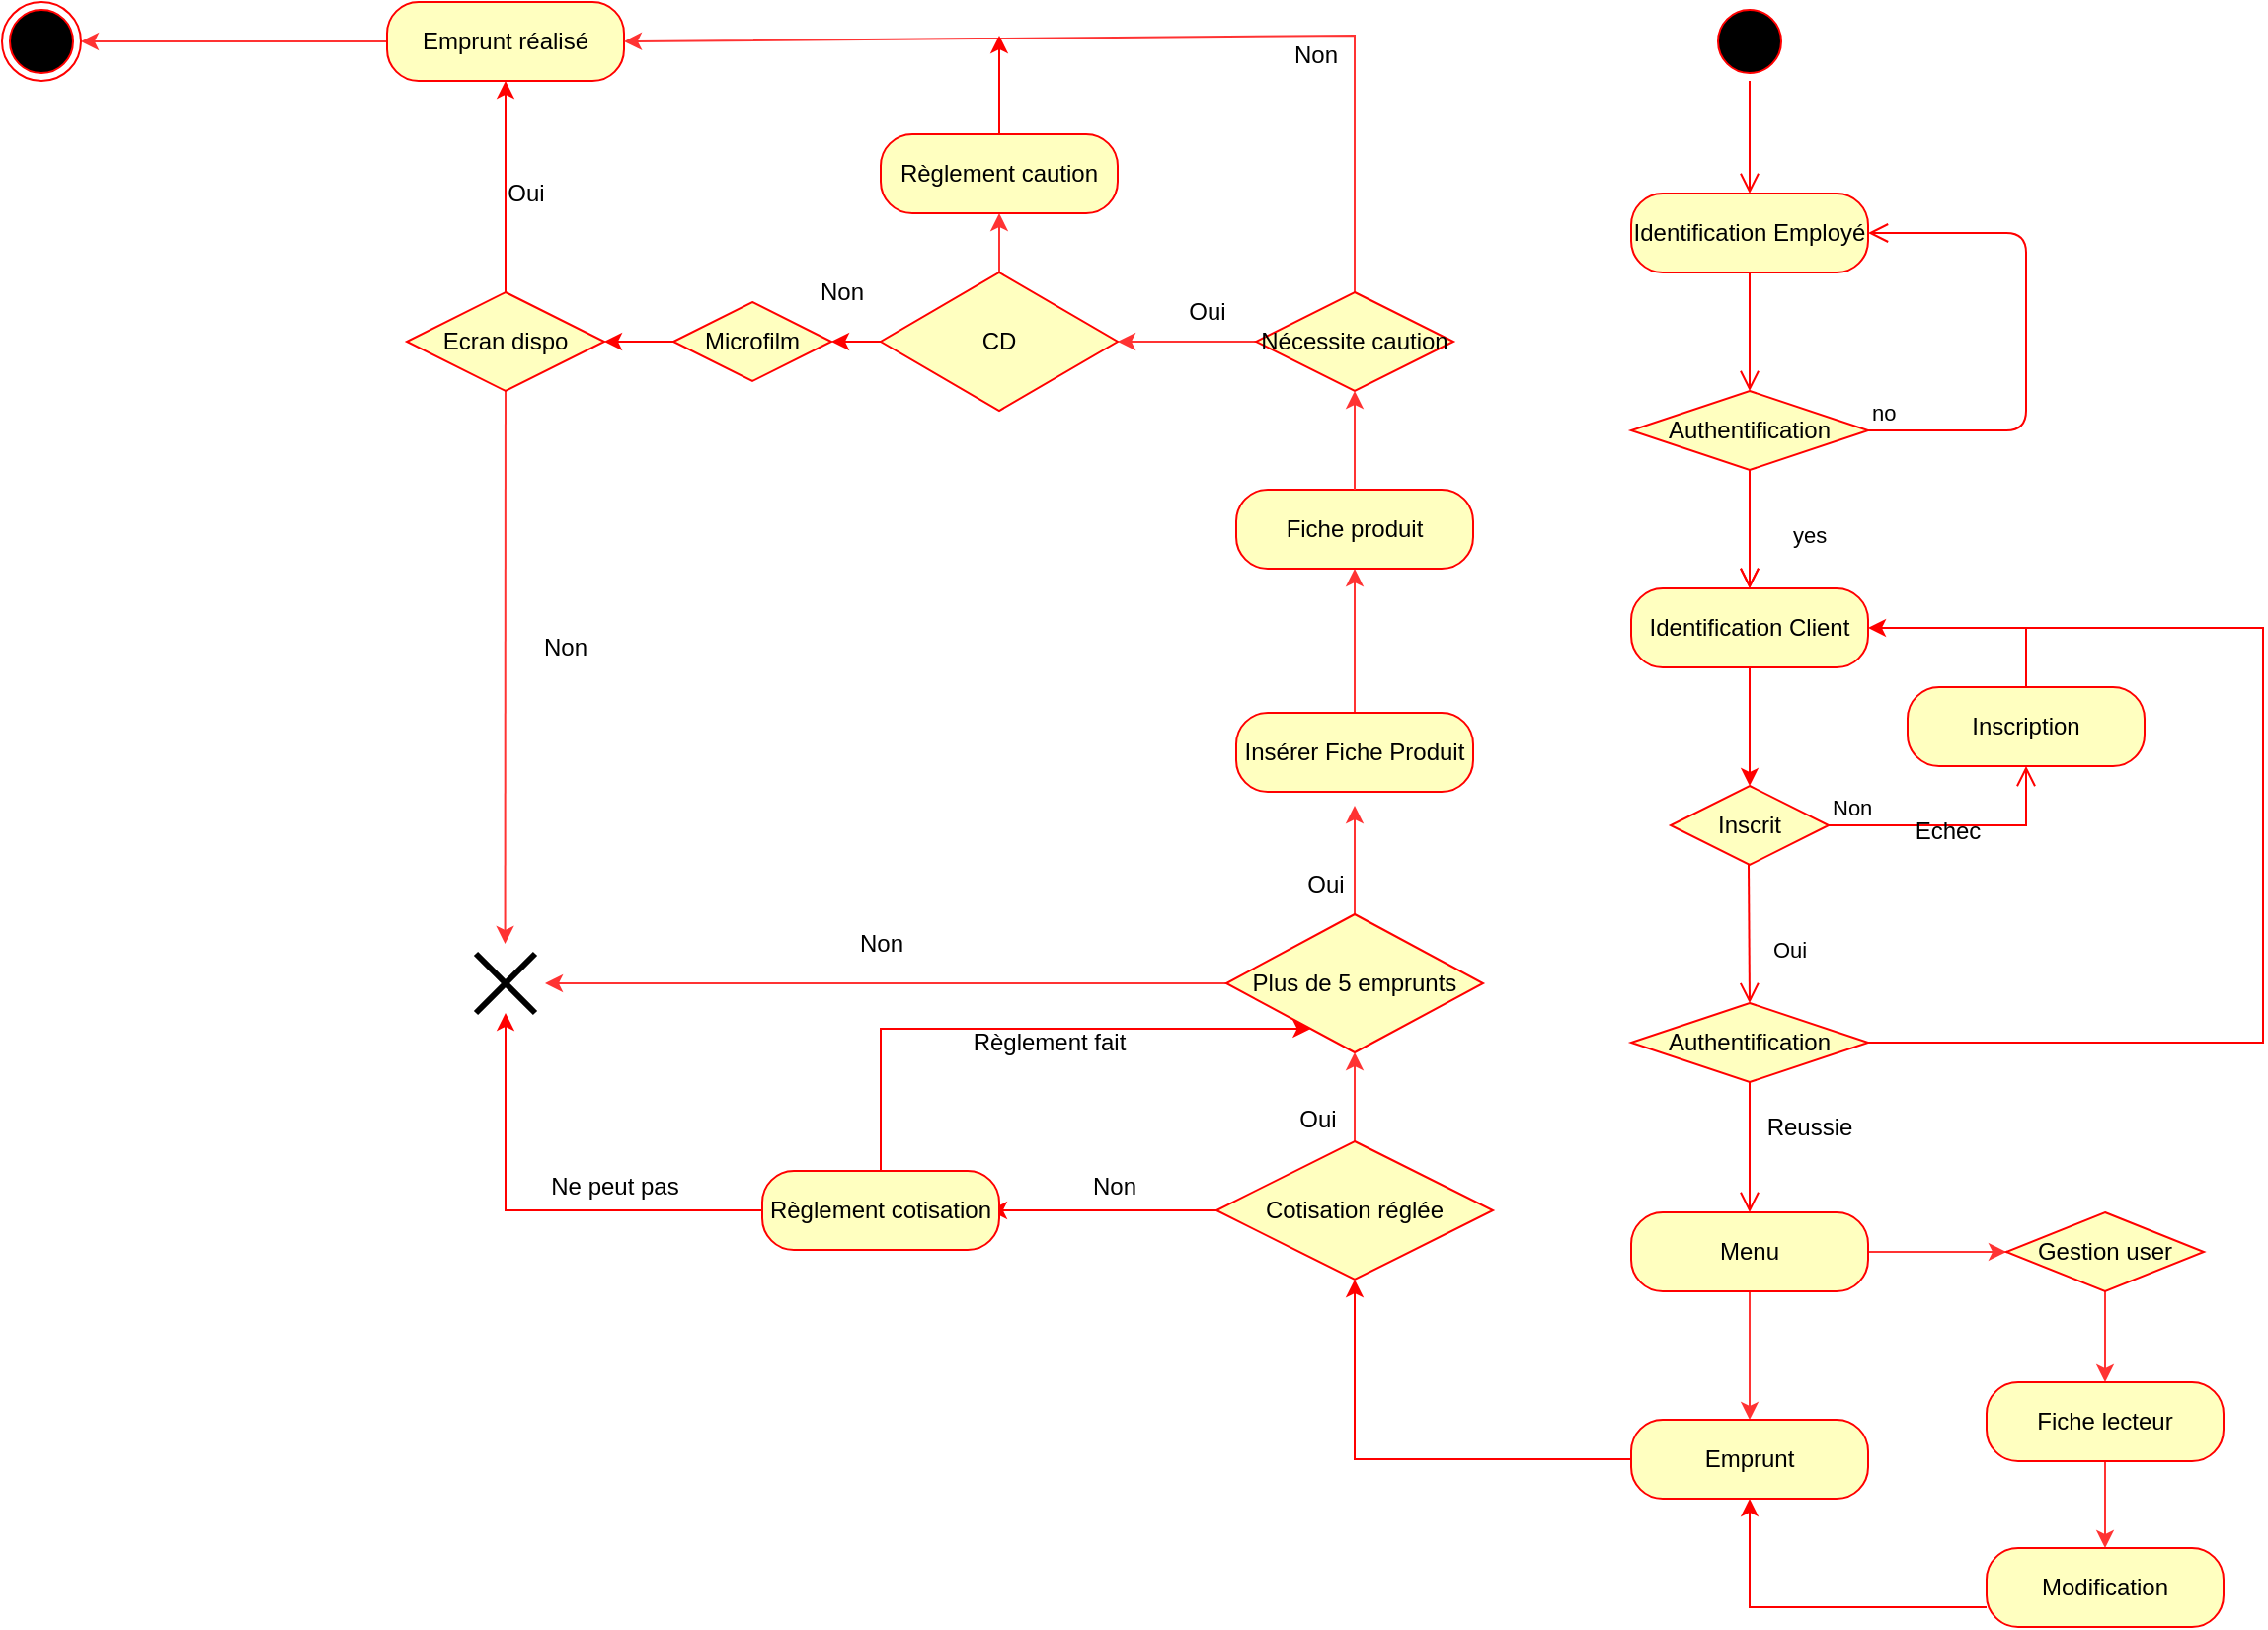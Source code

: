 <mxfile version="13.2.1" type="device"><diagram name="Page-1" id="e7e014a7-5840-1c2e-5031-d8a46d1fe8dd"><mxGraphModel dx="2591" dy="763" grid="1" gridSize="10" guides="1" tooltips="1" connect="1" arrows="1" fold="1" page="1" pageScale="1" pageWidth="1169" pageHeight="826" background="#ffffff" math="0" shadow="0"><root><mxCell id="0"/><mxCell id="1" parent="0"/><mxCell id="MbWbjU4ciPxm7JAvtXaW-42" value="" style="ellipse;html=1;shape=startState;fillColor=#000000;strokeColor=#ff0000;" parent="1" vertex="1"><mxGeometry x="-304" width="40" height="40" as="geometry"/></mxCell><mxCell id="MbWbjU4ciPxm7JAvtXaW-43" value="" style="edgeStyle=orthogonalEdgeStyle;html=1;verticalAlign=bottom;endArrow=open;endSize=8;strokeColor=#ff0000;" parent="1" edge="1"><mxGeometry relative="1" as="geometry"><mxPoint x="-284" y="97" as="targetPoint"/><mxPoint x="-284" y="40" as="sourcePoint"/></mxGeometry></mxCell><mxCell id="MbWbjU4ciPxm7JAvtXaW-44" value="Identification Employé" style="rounded=1;whiteSpace=wrap;html=1;arcSize=40;fontColor=#000000;fillColor=#ffffc0;strokeColor=#ff0000;" parent="1" vertex="1"><mxGeometry x="-344" y="97" width="120" height="40" as="geometry"/></mxCell><mxCell id="MbWbjU4ciPxm7JAvtXaW-45" value="" style="edgeStyle=orthogonalEdgeStyle;html=1;verticalAlign=bottom;endArrow=open;endSize=8;strokeColor=#ff0000;" parent="1" source="MbWbjU4ciPxm7JAvtXaW-44" edge="1"><mxGeometry relative="1" as="geometry"><mxPoint x="-284" y="197" as="targetPoint"/></mxGeometry></mxCell><mxCell id="MbWbjU4ciPxm7JAvtXaW-46" value="Authentification" style="rhombus;whiteSpace=wrap;html=1;fillColor=#ffffc0;strokeColor=#ff0000;" parent="1" vertex="1"><mxGeometry x="-344" y="197" width="120" height="40" as="geometry"/></mxCell><mxCell id="MbWbjU4ciPxm7JAvtXaW-47" value="no" style="edgeStyle=orthogonalEdgeStyle;html=1;align=left;verticalAlign=bottom;endArrow=open;endSize=8;strokeColor=#ff0000;entryX=1;entryY=0.5;entryDx=0;entryDy=0;" parent="1" source="MbWbjU4ciPxm7JAvtXaW-46" target="MbWbjU4ciPxm7JAvtXaW-44" edge="1"><mxGeometry x="-1" relative="1" as="geometry"><mxPoint x="-214" y="117" as="targetPoint"/><Array as="points"><mxPoint x="-144" y="217"/><mxPoint x="-144" y="117"/></Array></mxGeometry></mxCell><mxCell id="MbWbjU4ciPxm7JAvtXaW-48" value="yes" style="edgeStyle=orthogonalEdgeStyle;html=1;align=left;verticalAlign=top;endArrow=open;endSize=8;strokeColor=#ff0000;" parent="1" source="MbWbjU4ciPxm7JAvtXaW-46" edge="1"><mxGeometry x="-0.333" y="20" relative="1" as="geometry"><mxPoint x="-284" y="297" as="targetPoint"/><mxPoint as="offset"/></mxGeometry></mxCell><mxCell id="5E5NAzguc-VrBJbNl_kh-9" style="edgeStyle=orthogonalEdgeStyle;rounded=0;orthogonalLoop=1;jettySize=auto;html=1;entryX=0.5;entryY=0;entryDx=0;entryDy=0;endArrow=classic;endFill=1;strokeColor=#FF0000;" parent="1" source="MbWbjU4ciPxm7JAvtXaW-49" target="5E5NAzguc-VrBJbNl_kh-3" edge="1"><mxGeometry relative="1" as="geometry"/></mxCell><mxCell id="MbWbjU4ciPxm7JAvtXaW-49" value="Identification Client" style="rounded=1;whiteSpace=wrap;html=1;arcSize=40;fontColor=#000000;fillColor=#ffffc0;strokeColor=#ff0000;" parent="1" vertex="1"><mxGeometry x="-344" y="297" width="120" height="40" as="geometry"/></mxCell><mxCell id="MbWbjU4ciPxm7JAvtXaW-127" value="" style="edgeStyle=orthogonalEdgeStyle;rounded=0;orthogonalLoop=1;jettySize=auto;html=1;strokeColor=#FF3333;" parent="1" source="MbWbjU4ciPxm7JAvtXaW-94" target="MbWbjU4ciPxm7JAvtXaW-124" edge="1"><mxGeometry relative="1" as="geometry"/></mxCell><mxCell id="MbWbjU4ciPxm7JAvtXaW-387" value="" style="edgeStyle=none;rounded=0;orthogonalLoop=1;jettySize=auto;html=1;endArrow=classic;endFill=1;strokeColor=#FF3333;" parent="1" source="MbWbjU4ciPxm7JAvtXaW-94" target="MbWbjU4ciPxm7JAvtXaW-385" edge="1"><mxGeometry relative="1" as="geometry"/></mxCell><mxCell id="MbWbjU4ciPxm7JAvtXaW-94" value="&lt;div&gt;Menu&lt;/div&gt;" style="rounded=1;whiteSpace=wrap;html=1;arcSize=40;fontColor=#000000;fillColor=#ffffc0;strokeColor=#ff0000;" parent="1" vertex="1"><mxGeometry x="-344" y="613" width="120" height="40" as="geometry"/></mxCell><mxCell id="MbWbjU4ciPxm7JAvtXaW-117" value="" style="edgeStyle=orthogonalEdgeStyle;html=1;verticalAlign=bottom;endArrow=open;endSize=8;strokeColor=#ff0000;entryX=0.5;entryY=0;entryDx=0;entryDy=0;" parent="1" source="MbWbjU4ciPxm7JAvtXaW-92" target="MbWbjU4ciPxm7JAvtXaW-94" edge="1"><mxGeometry relative="1" as="geometry"><mxPoint x="-284.5" y="497" as="targetPoint"/><mxPoint x="-284.5" y="437" as="sourcePoint"/></mxGeometry></mxCell><mxCell id="MbWbjU4ciPxm7JAvtXaW-118" value="Oui" style="edgeStyle=orthogonalEdgeStyle;html=1;align=left;verticalAlign=top;endArrow=open;endSize=8;strokeColor=#ff0000;" parent="1" edge="1"><mxGeometry x="1" y="170" relative="1" as="geometry"><mxPoint x="-284" y="297" as="targetPoint"/><mxPoint x="-284" y="237" as="sourcePoint"/><mxPoint x="-160" y="170" as="offset"/></mxGeometry></mxCell><mxCell id="MbWbjU4ciPxm7JAvtXaW-152" value="" style="edgeStyle=orthogonalEdgeStyle;rounded=0;orthogonalLoop=1;jettySize=auto;html=1;strokeColor=#FF3333;" parent="1" edge="1"><mxGeometry relative="1" as="geometry"><mxPoint x="-484" y="477" as="sourcePoint"/><mxPoint x="-484" y="407" as="targetPoint"/></mxGeometry></mxCell><mxCell id="MbWbjU4ciPxm7JAvtXaW-137" value="" style="edgeStyle=orthogonalEdgeStyle;rounded=0;orthogonalLoop=1;jettySize=auto;html=1;strokeColor=#FF3333;" parent="1" source="MbWbjU4ciPxm7JAvtXaW-124" target="MbWbjU4ciPxm7JAvtXaW-135" edge="1"><mxGeometry relative="1" as="geometry"/></mxCell><mxCell id="MbWbjU4ciPxm7JAvtXaW-124" value="Gestion user" style="rhombus;whiteSpace=wrap;html=1;fillColor=#ffffc0;strokeColor=#ff0000;" parent="1" vertex="1"><mxGeometry x="-154" y="613" width="100" height="40" as="geometry"/></mxCell><mxCell id="MbWbjU4ciPxm7JAvtXaW-142" value="" style="edgeStyle=orthogonalEdgeStyle;rounded=0;orthogonalLoop=1;jettySize=auto;html=1;strokeColor=#FF3333;" parent="1" source="MbWbjU4ciPxm7JAvtXaW-135" target="MbWbjU4ciPxm7JAvtXaW-141" edge="1"><mxGeometry relative="1" as="geometry"/></mxCell><mxCell id="MbWbjU4ciPxm7JAvtXaW-135" value="Fiche lecteur" style="rounded=1;whiteSpace=wrap;html=1;arcSize=40;fontColor=#000000;fillColor=#ffffc0;strokeColor=#ff0000;" parent="1" vertex="1"><mxGeometry x="-164" y="699" width="120" height="40" as="geometry"/></mxCell><mxCell id="5E5NAzguc-VrBJbNl_kh-13" style="edgeStyle=orthogonalEdgeStyle;rounded=0;orthogonalLoop=1;jettySize=auto;html=1;exitX=0;exitY=0.75;exitDx=0;exitDy=0;entryX=0.5;entryY=1;entryDx=0;entryDy=0;endArrow=classic;endFill=1;strokeColor=#FF0000;" parent="1" source="MbWbjU4ciPxm7JAvtXaW-141" target="MbWbjU4ciPxm7JAvtXaW-385" edge="1"><mxGeometry relative="1" as="geometry"/></mxCell><mxCell id="MbWbjU4ciPxm7JAvtXaW-141" value="Modification" style="rounded=1;whiteSpace=wrap;html=1;arcSize=40;fontColor=#000000;fillColor=#ffffc0;strokeColor=#ff0000;" parent="1" vertex="1"><mxGeometry x="-164" y="783" width="120" height="40" as="geometry"/></mxCell><mxCell id="MbWbjU4ciPxm7JAvtXaW-156" value="" style="edgeStyle=orthogonalEdgeStyle;rounded=0;orthogonalLoop=1;jettySize=auto;html=1;strokeColor=#FF3333;" parent="1" source="MbWbjU4ciPxm7JAvtXaW-153" edge="1"><mxGeometry relative="1" as="geometry"><mxPoint x="-484" y="287" as="targetPoint"/></mxGeometry></mxCell><mxCell id="MbWbjU4ciPxm7JAvtXaW-153" value="Insérer Fiche Produit" style="rounded=1;whiteSpace=wrap;html=1;arcSize=40;fontColor=#000000;fillColor=#ffffc0;strokeColor=#ff0000;" parent="1" vertex="1"><mxGeometry x="-544" y="360" width="120" height="40" as="geometry"/></mxCell><mxCell id="MbWbjU4ciPxm7JAvtXaW-166" value="Fiche produit" style="rounded=1;whiteSpace=wrap;html=1;arcSize=40;fontColor=#000000;fillColor=#ffffc0;strokeColor=#ff0000;" parent="1" vertex="1"><mxGeometry x="-544" y="247" width="120" height="40" as="geometry"/></mxCell><mxCell id="MbWbjU4ciPxm7JAvtXaW-250" value="" style="edgeStyle=none;rounded=0;orthogonalLoop=1;jettySize=auto;html=1;strokeColor=#FF3333;entryX=1;entryY=0.5;entryDx=0;entryDy=0;" parent="1" source="MbWbjU4ciPxm7JAvtXaW-172" target="MbWbjU4ciPxm7JAvtXaW-175" edge="1"><mxGeometry relative="1" as="geometry"><mxPoint x="-809" y="70" as="targetPoint"/></mxGeometry></mxCell><mxCell id="MbWbjU4ciPxm7JAvtXaW-172" value="Emprunt réalisé" style="rounded=1;whiteSpace=wrap;html=1;arcSize=40;fontColor=#000000;fillColor=#ffffc0;strokeColor=#ff0000;" parent="1" vertex="1"><mxGeometry x="-974" width="120" height="40" as="geometry"/></mxCell><mxCell id="MbWbjU4ciPxm7JAvtXaW-175" value="" style="ellipse;html=1;shape=endState;fillColor=#000000;strokeColor=#ff0000;" parent="1" vertex="1"><mxGeometry x="-1169" width="40" height="40" as="geometry"/></mxCell><mxCell id="MbWbjU4ciPxm7JAvtXaW-213" style="edgeStyle=none;rounded=0;orthogonalLoop=1;jettySize=auto;html=1;entryX=1;entryY=0.5;entryDx=0;entryDy=0;strokeColor=#FF3333;" parent="1" edge="1"><mxGeometry relative="1" as="geometry"><mxPoint x="-659" y="582" as="sourcePoint"/><mxPoint x="-659" y="582" as="targetPoint"/></mxGeometry></mxCell><mxCell id="MbWbjU4ciPxm7JAvtXaW-230" style="edgeStyle=none;rounded=0;orthogonalLoop=1;jettySize=auto;html=1;entryX=0.5;entryY=1;entryDx=0;entryDy=0;strokeColor=#FF3333;" parent="1" edge="1"><mxGeometry relative="1" as="geometry"><mxPoint x="-724" y="527" as="sourcePoint"/><mxPoint x="-724" y="527" as="targetPoint"/></mxGeometry></mxCell><mxCell id="MbWbjU4ciPxm7JAvtXaW-248" value="" style="edgeStyle=none;rounded=0;orthogonalLoop=1;jettySize=auto;html=1;strokeColor=#FF3333;" parent="1" source="MbWbjU4ciPxm7JAvtXaW-166" edge="1"><mxGeometry relative="1" as="geometry"><mxPoint x="-484" y="247.0" as="sourcePoint"/><mxPoint x="-484" y="197" as="targetPoint"/></mxGeometry></mxCell><mxCell id="MbWbjU4ciPxm7JAvtXaW-260" value="" style="edgeStyle=none;rounded=0;orthogonalLoop=1;jettySize=auto;html=1;strokeColor=#FF3333;entryX=1;entryY=0.5;entryDx=0;entryDy=0;" parent="1" source="MbWbjU4ciPxm7JAvtXaW-253" target="MbWbjU4ciPxm7JAvtXaW-308" edge="1"><mxGeometry relative="1" as="geometry"><mxPoint x="-664" y="175.75" as="targetPoint"/></mxGeometry></mxCell><mxCell id="MbWbjU4ciPxm7JAvtXaW-261" style="edgeStyle=none;rounded=0;orthogonalLoop=1;jettySize=auto;html=1;exitX=0.5;exitY=0;exitDx=0;exitDy=0;strokeColor=#FF3333;entryX=1;entryY=0.5;entryDx=0;entryDy=0;" parent="1" source="MbWbjU4ciPxm7JAvtXaW-253" target="MbWbjU4ciPxm7JAvtXaW-172" edge="1"><mxGeometry relative="1" as="geometry"><mxPoint x="-764" y="17" as="targetPoint"/><Array as="points"><mxPoint x="-484" y="17"/></Array></mxGeometry></mxCell><mxCell id="MbWbjU4ciPxm7JAvtXaW-253" value="Nécessite caution" style="rhombus;whiteSpace=wrap;html=1;fillColor=#ffffc0;strokeColor=#ff0000;" parent="1" vertex="1"><mxGeometry x="-534" y="147" width="100" height="50" as="geometry"/></mxCell><mxCell id="MbWbjU4ciPxm7JAvtXaW-262" value="Oui" style="text;html=1;align=center;verticalAlign=middle;resizable=0;points=[];autosize=1;" parent="1" vertex="1"><mxGeometry x="-574" y="147" width="30" height="20" as="geometry"/></mxCell><mxCell id="MbWbjU4ciPxm7JAvtXaW-288" value="" style="shape=umlDestroy;whiteSpace=wrap;html=1;strokeWidth=3;" parent="1" vertex="1"><mxGeometry x="-929" y="482" width="30" height="30" as="geometry"/></mxCell><mxCell id="MbWbjU4ciPxm7JAvtXaW-307" value="Non" style="text;html=1;align=center;verticalAlign=middle;resizable=0;points=[];autosize=1;" parent="1" vertex="1"><mxGeometry x="-524" y="17" width="40" height="20" as="geometry"/></mxCell><mxCell id="MbWbjU4ciPxm7JAvtXaW-342" style="edgeStyle=orthogonalEdgeStyle;curved=1;rounded=0;orthogonalLoop=1;jettySize=auto;html=1;exitX=0.5;exitY=0;exitDx=0;exitDy=0;entryX=0.5;entryY=1;entryDx=0;entryDy=0;endArrow=classic;endFill=1;strokeColor=#FF3333;" parent="1" source="MbWbjU4ciPxm7JAvtXaW-308" target="MbWbjU4ciPxm7JAvtXaW-337" edge="1"><mxGeometry relative="1" as="geometry"/></mxCell><mxCell id="iQGMKjlMUowI6XSCc8Zf-7" style="edgeStyle=orthogonalEdgeStyle;rounded=0;orthogonalLoop=1;jettySize=auto;html=1;exitX=0;exitY=0.5;exitDx=0;exitDy=0;entryX=1;entryY=0.5;entryDx=0;entryDy=0;endArrow=classic;endFill=1;strokeColor=#FF0000;" edge="1" parent="1" source="MbWbjU4ciPxm7JAvtXaW-308" target="iQGMKjlMUowI6XSCc8Zf-1"><mxGeometry relative="1" as="geometry"/></mxCell><mxCell id="MbWbjU4ciPxm7JAvtXaW-308" value="CD" style="rhombus;whiteSpace=wrap;html=1;fillColor=#ffffc0;strokeColor=#ff0000;" parent="1" vertex="1"><mxGeometry x="-724" y="137" width="120" height="70" as="geometry"/></mxCell><mxCell id="MbWbjU4ciPxm7JAvtXaW-318" value="Oui" style="text;html=1;align=center;verticalAlign=middle;resizable=0;points=[];autosize=1;" parent="1" vertex="1"><mxGeometry x="-514" y="437" width="30" height="20" as="geometry"/></mxCell><mxCell id="MbWbjU4ciPxm7JAvtXaW-349" style="edgeStyle=none;rounded=0;orthogonalLoop=1;jettySize=auto;html=1;exitX=0.5;exitY=1;exitDx=0;exitDy=0;endArrow=classic;endFill=1;strokeColor=#FF3333;" parent="1" edge="1"><mxGeometry relative="1" as="geometry"><mxPoint x="-914.235" y="477" as="targetPoint"/><mxPoint x="-914" y="197" as="sourcePoint"/></mxGeometry></mxCell><mxCell id="iQGMKjlMUowI6XSCc8Zf-13" style="edgeStyle=orthogonalEdgeStyle;rounded=0;orthogonalLoop=1;jettySize=auto;html=1;exitX=0.5;exitY=0;exitDx=0;exitDy=0;entryX=0.5;entryY=1;entryDx=0;entryDy=0;endArrow=classic;endFill=1;strokeColor=#FF0000;" edge="1" parent="1" source="MbWbjU4ciPxm7JAvtXaW-332" target="MbWbjU4ciPxm7JAvtXaW-172"><mxGeometry relative="1" as="geometry"/></mxCell><mxCell id="MbWbjU4ciPxm7JAvtXaW-332" value="Ecran dispo" style="rhombus;whiteSpace=wrap;html=1;fillColor=#ffffc0;strokeColor=#ff0000;" parent="1" vertex="1"><mxGeometry x="-964" y="147" width="100" height="50" as="geometry"/></mxCell><mxCell id="MbWbjU4ciPxm7JAvtXaW-336" value="Non" style="text;html=1;align=center;verticalAlign=middle;resizable=0;points=[];autosize=1;" parent="1" vertex="1"><mxGeometry x="-764" y="137" width="40" height="20" as="geometry"/></mxCell><mxCell id="iQGMKjlMUowI6XSCc8Zf-11" style="edgeStyle=orthogonalEdgeStyle;rounded=0;orthogonalLoop=1;jettySize=auto;html=1;exitX=0.5;exitY=0;exitDx=0;exitDy=0;endArrow=classic;endFill=1;strokeColor=#FF0000;" edge="1" parent="1" source="MbWbjU4ciPxm7JAvtXaW-337"><mxGeometry relative="1" as="geometry"><mxPoint x="-664" y="17" as="targetPoint"/></mxGeometry></mxCell><mxCell id="MbWbjU4ciPxm7JAvtXaW-337" value="Règlement caution" style="rounded=1;whiteSpace=wrap;html=1;arcSize=40;fontColor=#000000;fillColor=#ffffc0;strokeColor=#ff0000;" parent="1" vertex="1"><mxGeometry x="-724" y="67" width="120" height="40" as="geometry"/></mxCell><mxCell id="MbWbjU4ciPxm7JAvtXaW-345" value="Oui" style="text;html=1;align=center;verticalAlign=middle;resizable=0;points=[];autosize=1;" parent="1" vertex="1"><mxGeometry x="-919" y="87" width="30" height="20" as="geometry"/></mxCell><mxCell id="MbWbjU4ciPxm7JAvtXaW-359" value="Non" style="text;html=1;align=center;verticalAlign=middle;resizable=0;points=[];autosize=1;" parent="1" vertex="1"><mxGeometry x="-904" y="317" width="40" height="20" as="geometry"/></mxCell><mxCell id="MbWbjU4ciPxm7JAvtXaW-377" style="edgeStyle=none;rounded=0;orthogonalLoop=1;jettySize=auto;html=1;exitX=0;exitY=0.5;exitDx=0;exitDy=0;endArrow=classic;endFill=1;strokeColor=#FF3333;" parent="1" source="MbWbjU4ciPxm7JAvtXaW-368" edge="1"><mxGeometry relative="1" as="geometry"><mxPoint x="-894" y="497" as="targetPoint"/></mxGeometry></mxCell><mxCell id="MbWbjU4ciPxm7JAvtXaW-368" value="Plus de 5 emprunts" style="rhombus;whiteSpace=wrap;html=1;fillColor=#ffffc0;strokeColor=#ff0000;" parent="1" vertex="1"><mxGeometry x="-549" y="462" width="130" height="70" as="geometry"/></mxCell><mxCell id="MbWbjU4ciPxm7JAvtXaW-373" style="edgeStyle=none;rounded=0;orthogonalLoop=1;jettySize=auto;html=1;exitX=0.5;exitY=0;exitDx=0;exitDy=0;entryX=0.5;entryY=1;entryDx=0;entryDy=0;endArrow=classic;endFill=1;strokeColor=#FF3333;" parent="1" source="MbWbjU4ciPxm7JAvtXaW-364" target="MbWbjU4ciPxm7JAvtXaW-368" edge="1"><mxGeometry relative="1" as="geometry"/></mxCell><mxCell id="iQGMKjlMUowI6XSCc8Zf-19" style="edgeStyle=orthogonalEdgeStyle;rounded=0;orthogonalLoop=1;jettySize=auto;html=1;endArrow=classic;endFill=1;strokeColor=#FF0000;entryX=0.958;entryY=0.5;entryDx=0;entryDy=0;entryPerimeter=0;" edge="1" parent="1" source="MbWbjU4ciPxm7JAvtXaW-364" target="iQGMKjlMUowI6XSCc8Zf-17"><mxGeometry relative="1" as="geometry"><mxPoint x="-659" y="612" as="targetPoint"/></mxGeometry></mxCell><mxCell id="MbWbjU4ciPxm7JAvtXaW-364" value="Cotisation réglée" style="rhombus;whiteSpace=wrap;html=1;fillColor=#ffffc0;strokeColor=#ff0000;" parent="1" vertex="1"><mxGeometry x="-554" y="577" width="140" height="70" as="geometry"/></mxCell><mxCell id="MbWbjU4ciPxm7JAvtXaW-374" value="Oui" style="text;html=1;align=center;verticalAlign=middle;resizable=0;points=[];autosize=1;" parent="1" vertex="1"><mxGeometry x="-518" y="556" width="30" height="20" as="geometry"/></mxCell><mxCell id="MbWbjU4ciPxm7JAvtXaW-380" value="Non" style="text;html=1;align=center;verticalAlign=middle;resizable=0;points=[];autosize=1;" parent="1" vertex="1"><mxGeometry x="-744" y="467" width="40" height="20" as="geometry"/></mxCell><mxCell id="5E5NAzguc-VrBJbNl_kh-17" style="edgeStyle=orthogonalEdgeStyle;rounded=0;orthogonalLoop=1;jettySize=auto;html=1;entryX=0.5;entryY=1;entryDx=0;entryDy=0;endArrow=classic;endFill=1;strokeColor=#FF0000;" parent="1" source="MbWbjU4ciPxm7JAvtXaW-385" target="MbWbjU4ciPxm7JAvtXaW-364" edge="1"><mxGeometry relative="1" as="geometry"/></mxCell><mxCell id="MbWbjU4ciPxm7JAvtXaW-385" value="Emprunt" style="rounded=1;whiteSpace=wrap;html=1;arcSize=40;fontColor=#000000;fillColor=#ffffc0;strokeColor=#ff0000;" parent="1" vertex="1"><mxGeometry x="-344" y="718" width="120" height="40" as="geometry"/></mxCell><mxCell id="5E5NAzguc-VrBJbNl_kh-3" value="Inscrit" style="rhombus;whiteSpace=wrap;html=1;fillColor=#ffffc0;strokeColor=#ff0000;" parent="1" vertex="1"><mxGeometry x="-324" y="397" width="80" height="40" as="geometry"/></mxCell><mxCell id="5E5NAzguc-VrBJbNl_kh-10" style="edgeStyle=orthogonalEdgeStyle;rounded=0;orthogonalLoop=1;jettySize=auto;html=1;exitX=0.5;exitY=0;exitDx=0;exitDy=0;entryX=1;entryY=0.5;entryDx=0;entryDy=0;endArrow=classic;endFill=1;strokeColor=#FF0000;" parent="1" source="5E5NAzguc-VrBJbNl_kh-6" target="MbWbjU4ciPxm7JAvtXaW-49" edge="1"><mxGeometry relative="1" as="geometry"/></mxCell><mxCell id="5E5NAzguc-VrBJbNl_kh-6" value="Inscription" style="rounded=1;whiteSpace=wrap;html=1;arcSize=40;fontColor=#000000;fillColor=#ffffc0;strokeColor=#ff0000;" parent="1" vertex="1"><mxGeometry x="-204" y="347" width="120" height="40" as="geometry"/></mxCell><mxCell id="5E5NAzguc-VrBJbNl_kh-8" value="Non" style="edgeStyle=orthogonalEdgeStyle;html=1;align=left;verticalAlign=bottom;endArrow=open;endSize=8;strokeColor=#ff0000;exitX=1;exitY=0.5;exitDx=0;exitDy=0;entryX=0.5;entryY=1;entryDx=0;entryDy=0;rounded=0;" parent="1" source="5E5NAzguc-VrBJbNl_kh-3" target="5E5NAzguc-VrBJbNl_kh-6" edge="1"><mxGeometry x="-1" relative="1" as="geometry"><mxPoint x="-144" y="397" as="targetPoint"/><mxPoint x="-244" y="417" as="sourcePoint"/><Array as="points"><mxPoint x="-144" y="417"/></Array></mxGeometry></mxCell><mxCell id="5E5NAzguc-VrBJbNl_kh-15" style="edgeStyle=orthogonalEdgeStyle;rounded=0;orthogonalLoop=1;jettySize=auto;html=1;endArrow=none;endFill=0;strokeColor=#FF0000;" parent="1" source="MbWbjU4ciPxm7JAvtXaW-92" edge="1"><mxGeometry relative="1" as="geometry"><mxPoint x="-144" y="317" as="targetPoint"/><Array as="points"><mxPoint x="-24" y="527"/><mxPoint x="-24" y="317"/></Array></mxGeometry></mxCell><mxCell id="MbWbjU4ciPxm7JAvtXaW-92" value="Authentification" style="rhombus;whiteSpace=wrap;html=1;fillColor=#ffffc0;strokeColor=#ff0000;" parent="1" vertex="1"><mxGeometry x="-344" y="507" width="120" height="40" as="geometry"/></mxCell><mxCell id="5E5NAzguc-VrBJbNl_kh-11" value="" style="edgeStyle=orthogonalEdgeStyle;html=1;verticalAlign=bottom;endArrow=open;endSize=8;strokeColor=#ff0000;entryX=0.5;entryY=0;entryDx=0;entryDy=0;" parent="1" target="MbWbjU4ciPxm7JAvtXaW-92" edge="1"><mxGeometry relative="1" as="geometry"><mxPoint x="-284" y="613" as="targetPoint"/><mxPoint x="-284.5" y="437" as="sourcePoint"/></mxGeometry></mxCell><mxCell id="5E5NAzguc-VrBJbNl_kh-14" value="&lt;div&gt;Reussie&lt;/div&gt;&lt;div&gt;&lt;br&gt;&lt;/div&gt;" style="text;html=1;align=center;verticalAlign=middle;resizable=0;points=[];autosize=1;" parent="1" vertex="1"><mxGeometry x="-284" y="562" width="60" height="30" as="geometry"/></mxCell><mxCell id="5E5NAzguc-VrBJbNl_kh-16" value="Echec" style="text;html=1;align=center;verticalAlign=middle;resizable=0;points=[];autosize=1;" parent="1" vertex="1"><mxGeometry x="-209" y="410" width="50" height="20" as="geometry"/></mxCell><mxCell id="iQGMKjlMUowI6XSCc8Zf-10" style="edgeStyle=orthogonalEdgeStyle;rounded=0;orthogonalLoop=1;jettySize=auto;html=1;exitX=0;exitY=0.5;exitDx=0;exitDy=0;entryX=1;entryY=0.5;entryDx=0;entryDy=0;endArrow=classic;endFill=1;strokeColor=#FF0000;" edge="1" parent="1" source="iQGMKjlMUowI6XSCc8Zf-1"><mxGeometry relative="1" as="geometry"><mxPoint x="-864" y="172" as="targetPoint"/></mxGeometry></mxCell><mxCell id="iQGMKjlMUowI6XSCc8Zf-1" value="Microfilm" style="rhombus;whiteSpace=wrap;html=1;fillColor=#ffffc0;strokeColor=#ff0000;" vertex="1" parent="1"><mxGeometry x="-829" y="152" width="80" height="40" as="geometry"/></mxCell><mxCell id="iQGMKjlMUowI6XSCc8Zf-21" style="edgeStyle=orthogonalEdgeStyle;rounded=0;orthogonalLoop=1;jettySize=auto;html=1;endArrow=classic;endFill=1;strokeColor=#FF0000;" edge="1" parent="1" source="iQGMKjlMUowI6XSCc8Zf-17" target="MbWbjU4ciPxm7JAvtXaW-288"><mxGeometry relative="1" as="geometry"/></mxCell><mxCell id="iQGMKjlMUowI6XSCc8Zf-23" style="edgeStyle=orthogonalEdgeStyle;rounded=0;orthogonalLoop=1;jettySize=auto;html=1;exitX=0.5;exitY=0;exitDx=0;exitDy=0;endArrow=classic;endFill=1;strokeColor=#FF0000;" edge="1" parent="1" source="iQGMKjlMUowI6XSCc8Zf-17" target="MbWbjU4ciPxm7JAvtXaW-368"><mxGeometry relative="1" as="geometry"><mxPoint x="-699" y="530" as="targetPoint"/><Array as="points"><mxPoint x="-724" y="520"/></Array></mxGeometry></mxCell><mxCell id="iQGMKjlMUowI6XSCc8Zf-17" value="Règlement cotisation" style="rounded=1;whiteSpace=wrap;html=1;arcSize=40;fontColor=#000000;fillColor=#ffffc0;strokeColor=#ff0000;" vertex="1" parent="1"><mxGeometry x="-784" y="592" width="120" height="40" as="geometry"/></mxCell><mxCell id="iQGMKjlMUowI6XSCc8Zf-20" value="Non" style="text;html=1;align=center;verticalAlign=middle;resizable=0;points=[];autosize=1;" vertex="1" parent="1"><mxGeometry x="-626" y="590" width="40" height="20" as="geometry"/></mxCell><mxCell id="iQGMKjlMUowI6XSCc8Zf-22" value="Ne peut pas" style="text;html=1;align=center;verticalAlign=middle;resizable=0;points=[];autosize=1;" vertex="1" parent="1"><mxGeometry x="-899" y="590" width="80" height="20" as="geometry"/></mxCell><mxCell id="iQGMKjlMUowI6XSCc8Zf-24" value="Règlement fait" style="text;html=1;align=center;verticalAlign=middle;resizable=0;points=[];autosize=1;" vertex="1" parent="1"><mxGeometry x="-689" y="517" width="100" height="20" as="geometry"/></mxCell></root></mxGraphModel></diagram></mxfile>